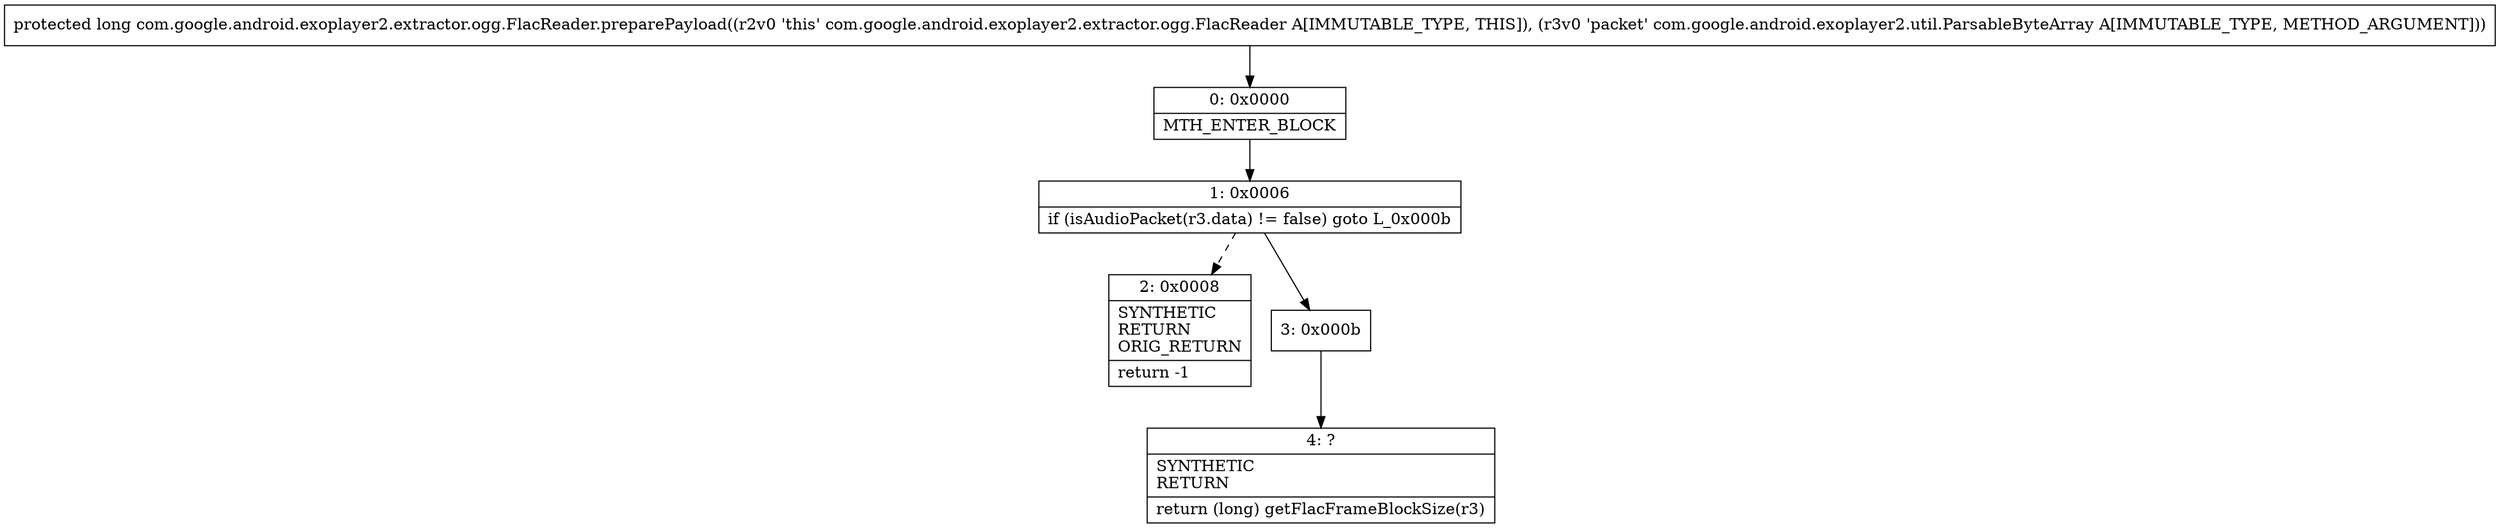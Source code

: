 digraph "CFG forcom.google.android.exoplayer2.extractor.ogg.FlacReader.preparePayload(Lcom\/google\/android\/exoplayer2\/util\/ParsableByteArray;)J" {
Node_0 [shape=record,label="{0\:\ 0x0000|MTH_ENTER_BLOCK\l}"];
Node_1 [shape=record,label="{1\:\ 0x0006|if (isAudioPacket(r3.data) != false) goto L_0x000b\l}"];
Node_2 [shape=record,label="{2\:\ 0x0008|SYNTHETIC\lRETURN\lORIG_RETURN\l|return \-1\l}"];
Node_3 [shape=record,label="{3\:\ 0x000b}"];
Node_4 [shape=record,label="{4\:\ ?|SYNTHETIC\lRETURN\l|return (long) getFlacFrameBlockSize(r3)\l}"];
MethodNode[shape=record,label="{protected long com.google.android.exoplayer2.extractor.ogg.FlacReader.preparePayload((r2v0 'this' com.google.android.exoplayer2.extractor.ogg.FlacReader A[IMMUTABLE_TYPE, THIS]), (r3v0 'packet' com.google.android.exoplayer2.util.ParsableByteArray A[IMMUTABLE_TYPE, METHOD_ARGUMENT])) }"];
MethodNode -> Node_0;
Node_0 -> Node_1;
Node_1 -> Node_2[style=dashed];
Node_1 -> Node_3;
Node_3 -> Node_4;
}

